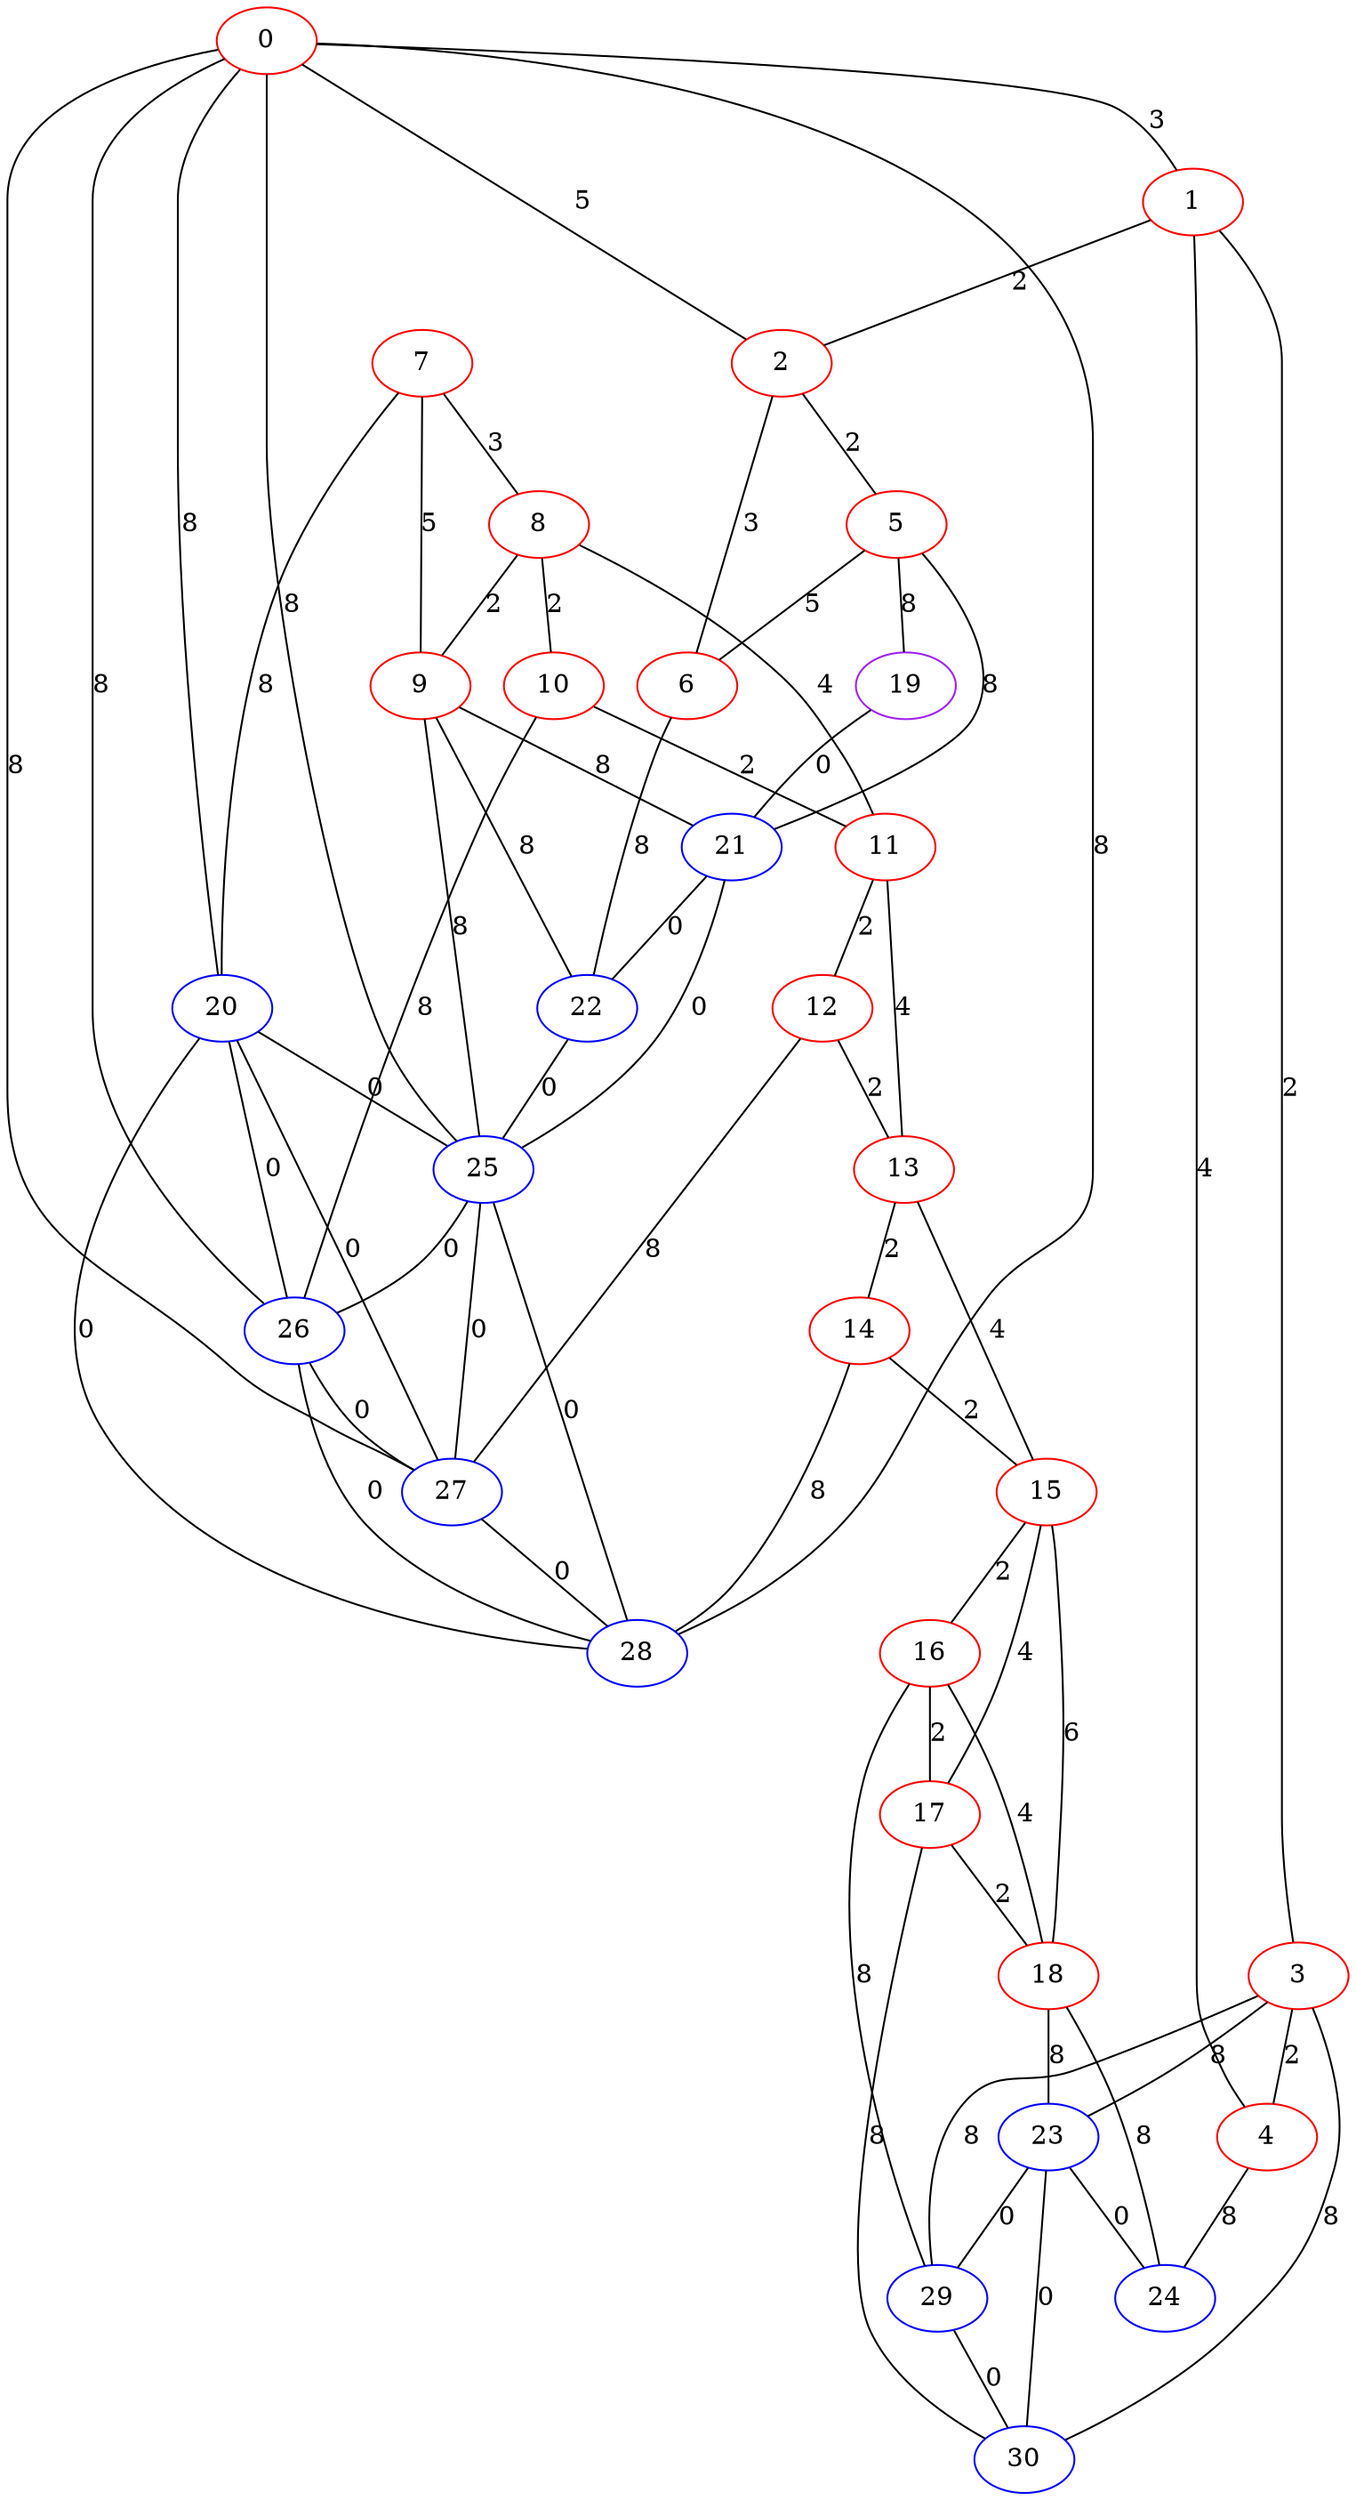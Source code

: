 graph "" {
0 [color=red, weight=1];
1 [color=red, weight=1];
2 [color=red, weight=1];
3 [color=red, weight=1];
4 [color=red, weight=1];
5 [color=red, weight=1];
6 [color=red, weight=1];
7 [color=red, weight=1];
8 [color=red, weight=1];
9 [color=red, weight=1];
10 [color=red, weight=1];
11 [color=red, weight=1];
12 [color=red, weight=1];
13 [color=red, weight=1];
14 [color=red, weight=1];
15 [color=red, weight=1];
16 [color=red, weight=1];
17 [color=red, weight=1];
18 [color=red, weight=1];
19 [color=purple, weight=4];
20 [color=blue, weight=3];
21 [color=blue, weight=3];
22 [color=blue, weight=3];
23 [color=blue, weight=3];
24 [color=blue, weight=3];
25 [color=blue, weight=3];
26 [color=blue, weight=3];
27 [color=blue, weight=3];
28 [color=blue, weight=3];
29 [color=blue, weight=3];
30 [color=blue, weight=3];
0 -- 1  [key=0, label=3];
0 -- 2  [key=0, label=5];
0 -- 20  [key=0, label=8];
0 -- 25  [key=0, label=8];
0 -- 26  [key=0, label=8];
0 -- 27  [key=0, label=8];
0 -- 28  [key=0, label=8];
1 -- 2  [key=0, label=2];
1 -- 3  [key=0, label=2];
1 -- 4  [key=0, label=4];
2 -- 5  [key=0, label=2];
2 -- 6  [key=0, label=3];
3 -- 4  [key=0, label=2];
3 -- 29  [key=0, label=8];
3 -- 30  [key=0, label=8];
3 -- 23  [key=0, label=8];
4 -- 24  [key=0, label=8];
5 -- 19  [key=0, label=8];
5 -- 21  [key=0, label=8];
5 -- 6  [key=0, label=5];
6 -- 22  [key=0, label=8];
7 -- 8  [key=0, label=3];
7 -- 9  [key=0, label=5];
7 -- 20  [key=0, label=8];
8 -- 9  [key=0, label=2];
8 -- 10  [key=0, label=2];
8 -- 11  [key=0, label=4];
9 -- 25  [key=0, label=8];
9 -- 21  [key=0, label=8];
9 -- 22  [key=0, label=8];
10 -- 26  [key=0, label=8];
10 -- 11  [key=0, label=2];
11 -- 12  [key=0, label=2];
11 -- 13  [key=0, label=4];
12 -- 27  [key=0, label=8];
12 -- 13  [key=0, label=2];
13 -- 14  [key=0, label=2];
13 -- 15  [key=0, label=4];
14 -- 28  [key=0, label=8];
14 -- 15  [key=0, label=2];
15 -- 16  [key=0, label=2];
15 -- 17  [key=0, label=4];
15 -- 18  [key=0, label=6];
16 -- 17  [key=0, label=2];
16 -- 18  [key=0, label=4];
16 -- 29  [key=0, label=8];
17 -- 18  [key=0, label=2];
17 -- 30  [key=0, label=8];
18 -- 23  [key=0, label=8];
18 -- 24  [key=0, label=8];
19 -- 21  [key=0, label=0];
20 -- 25  [key=0, label=0];
20 -- 26  [key=0, label=0];
20 -- 27  [key=0, label=0];
20 -- 28  [key=0, label=0];
21 -- 25  [key=0, label=0];
21 -- 22  [key=0, label=0];
22 -- 25  [key=0, label=0];
23 -- 24  [key=0, label=0];
23 -- 29  [key=0, label=0];
23 -- 30  [key=0, label=0];
25 -- 26  [key=0, label=0];
25 -- 27  [key=0, label=0];
25 -- 28  [key=0, label=0];
26 -- 27  [key=0, label=0];
26 -- 28  [key=0, label=0];
27 -- 28  [key=0, label=0];
29 -- 30  [key=0, label=0];
}
